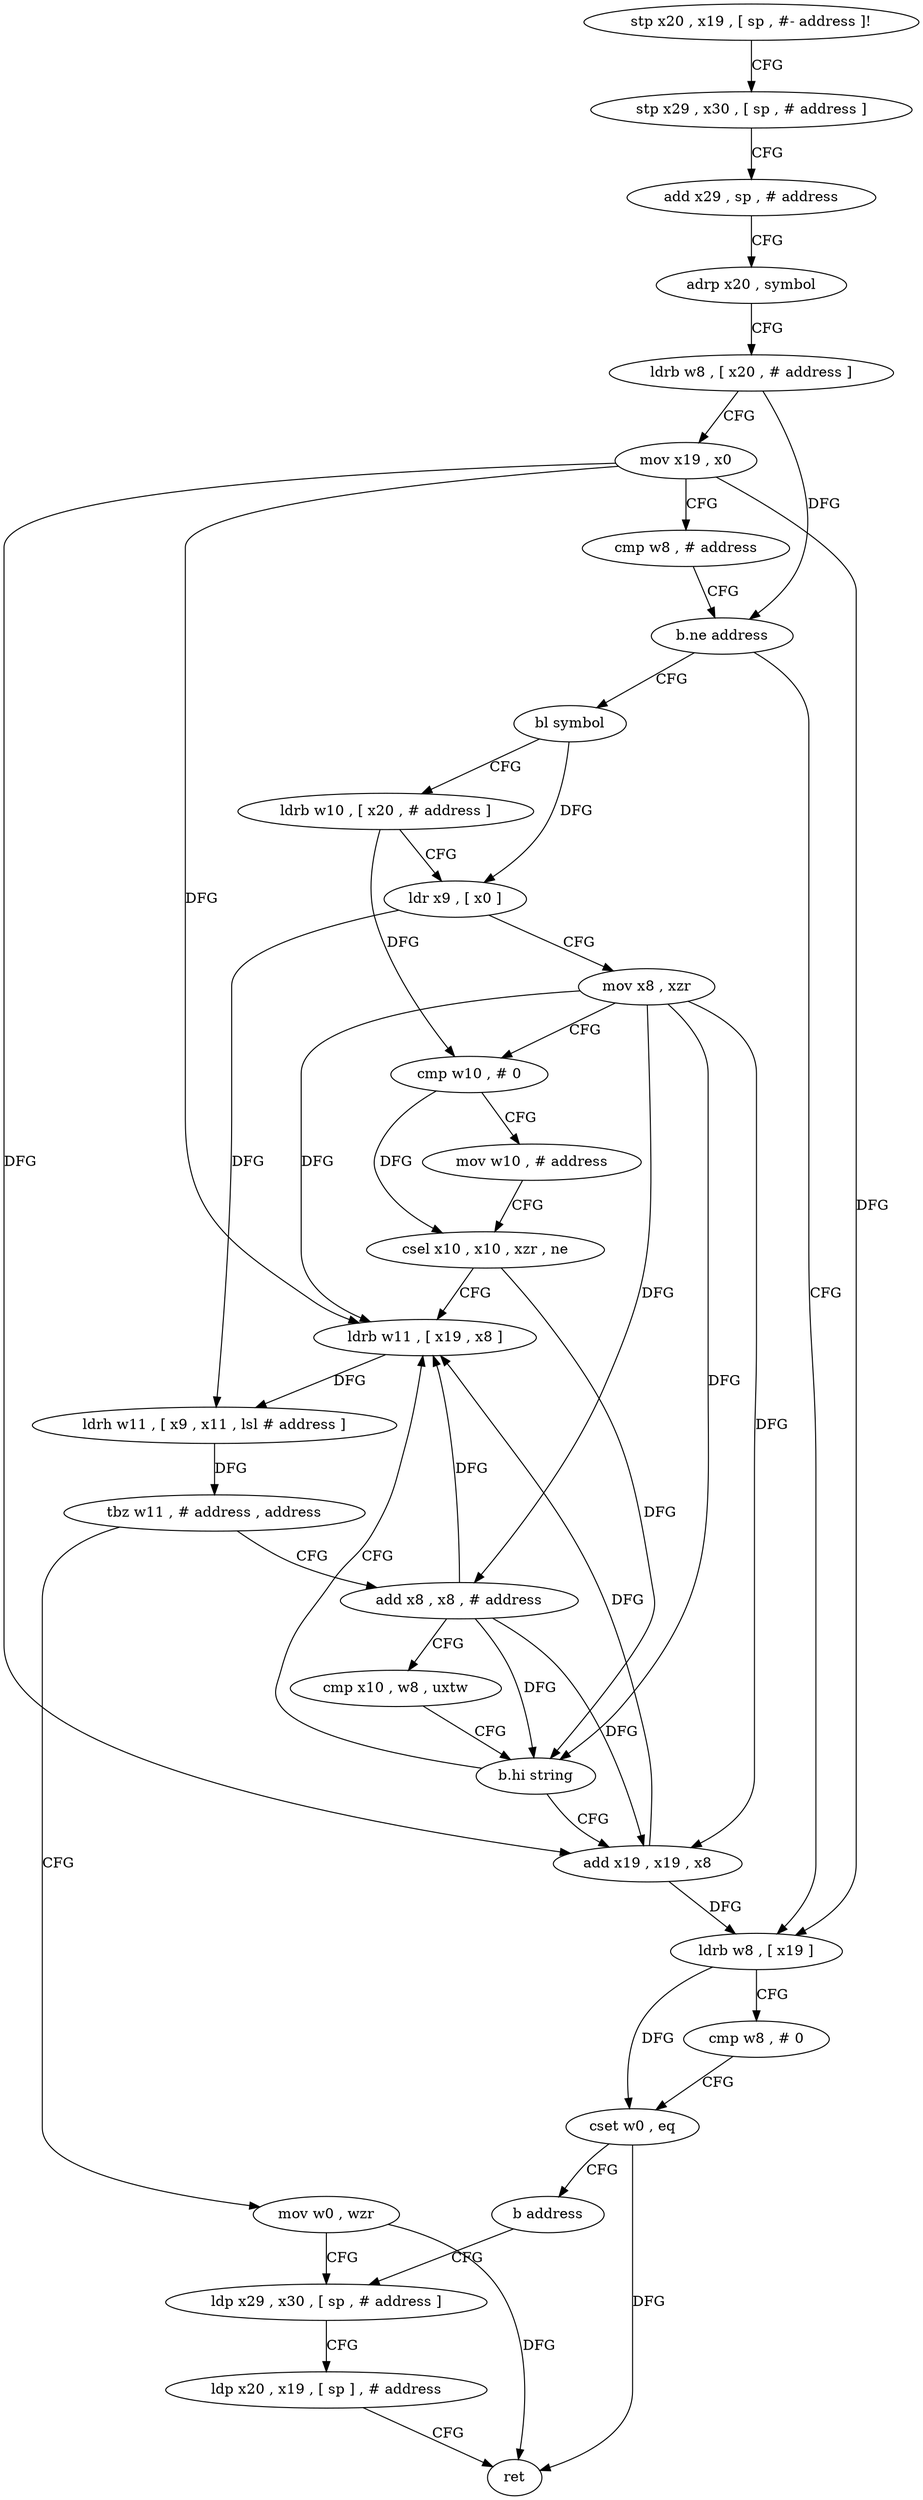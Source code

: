 digraph "func" {
"4205660" [label = "stp x20 , x19 , [ sp , #- address ]!" ]
"4205664" [label = "stp x29 , x30 , [ sp , # address ]" ]
"4205668" [label = "add x29 , sp , # address" ]
"4205672" [label = "adrp x20 , symbol" ]
"4205676" [label = "ldrb w8 , [ x20 , # address ]" ]
"4205680" [label = "mov x19 , x0" ]
"4205684" [label = "cmp w8 , # address" ]
"4205688" [label = "b.ne address" ]
"4205748" [label = "ldrb w8 , [ x19 ]" ]
"4205692" [label = "bl symbol" ]
"4205752" [label = "cmp w8 , # 0" ]
"4205756" [label = "cset w0 , eq" ]
"4205760" [label = "b address" ]
"4205768" [label = "ldp x29 , x30 , [ sp , # address ]" ]
"4205696" [label = "ldrb w10 , [ x20 , # address ]" ]
"4205700" [label = "ldr x9 , [ x0 ]" ]
"4205704" [label = "mov x8 , xzr" ]
"4205708" [label = "cmp w10 , # 0" ]
"4205712" [label = "mov w10 , # address" ]
"4205716" [label = "csel x10 , x10 , xzr , ne" ]
"4205720" [label = "ldrb w11 , [ x19 , x8 ]" ]
"4205772" [label = "ldp x20 , x19 , [ sp ] , # address" ]
"4205776" [label = "ret" ]
"4205764" [label = "mov w0 , wzr" ]
"4205732" [label = "add x8 , x8 , # address" ]
"4205736" [label = "cmp x10 , w8 , uxtw" ]
"4205740" [label = "b.hi string" ]
"4205744" [label = "add x19 , x19 , x8" ]
"4205724" [label = "ldrh w11 , [ x9 , x11 , lsl # address ]" ]
"4205728" [label = "tbz w11 , # address , address" ]
"4205660" -> "4205664" [ label = "CFG" ]
"4205664" -> "4205668" [ label = "CFG" ]
"4205668" -> "4205672" [ label = "CFG" ]
"4205672" -> "4205676" [ label = "CFG" ]
"4205676" -> "4205680" [ label = "CFG" ]
"4205676" -> "4205688" [ label = "DFG" ]
"4205680" -> "4205684" [ label = "CFG" ]
"4205680" -> "4205748" [ label = "DFG" ]
"4205680" -> "4205720" [ label = "DFG" ]
"4205680" -> "4205744" [ label = "DFG" ]
"4205684" -> "4205688" [ label = "CFG" ]
"4205688" -> "4205748" [ label = "CFG" ]
"4205688" -> "4205692" [ label = "CFG" ]
"4205748" -> "4205752" [ label = "CFG" ]
"4205748" -> "4205756" [ label = "DFG" ]
"4205692" -> "4205696" [ label = "CFG" ]
"4205692" -> "4205700" [ label = "DFG" ]
"4205752" -> "4205756" [ label = "CFG" ]
"4205756" -> "4205760" [ label = "CFG" ]
"4205756" -> "4205776" [ label = "DFG" ]
"4205760" -> "4205768" [ label = "CFG" ]
"4205768" -> "4205772" [ label = "CFG" ]
"4205696" -> "4205700" [ label = "CFG" ]
"4205696" -> "4205708" [ label = "DFG" ]
"4205700" -> "4205704" [ label = "CFG" ]
"4205700" -> "4205724" [ label = "DFG" ]
"4205704" -> "4205708" [ label = "CFG" ]
"4205704" -> "4205720" [ label = "DFG" ]
"4205704" -> "4205732" [ label = "DFG" ]
"4205704" -> "4205740" [ label = "DFG" ]
"4205704" -> "4205744" [ label = "DFG" ]
"4205708" -> "4205712" [ label = "CFG" ]
"4205708" -> "4205716" [ label = "DFG" ]
"4205712" -> "4205716" [ label = "CFG" ]
"4205716" -> "4205720" [ label = "CFG" ]
"4205716" -> "4205740" [ label = "DFG" ]
"4205720" -> "4205724" [ label = "DFG" ]
"4205772" -> "4205776" [ label = "CFG" ]
"4205764" -> "4205768" [ label = "CFG" ]
"4205764" -> "4205776" [ label = "DFG" ]
"4205732" -> "4205736" [ label = "CFG" ]
"4205732" -> "4205720" [ label = "DFG" ]
"4205732" -> "4205740" [ label = "DFG" ]
"4205732" -> "4205744" [ label = "DFG" ]
"4205736" -> "4205740" [ label = "CFG" ]
"4205740" -> "4205720" [ label = "CFG" ]
"4205740" -> "4205744" [ label = "CFG" ]
"4205744" -> "4205748" [ label = "DFG" ]
"4205744" -> "4205720" [ label = "DFG" ]
"4205724" -> "4205728" [ label = "DFG" ]
"4205728" -> "4205764" [ label = "CFG" ]
"4205728" -> "4205732" [ label = "CFG" ]
}
